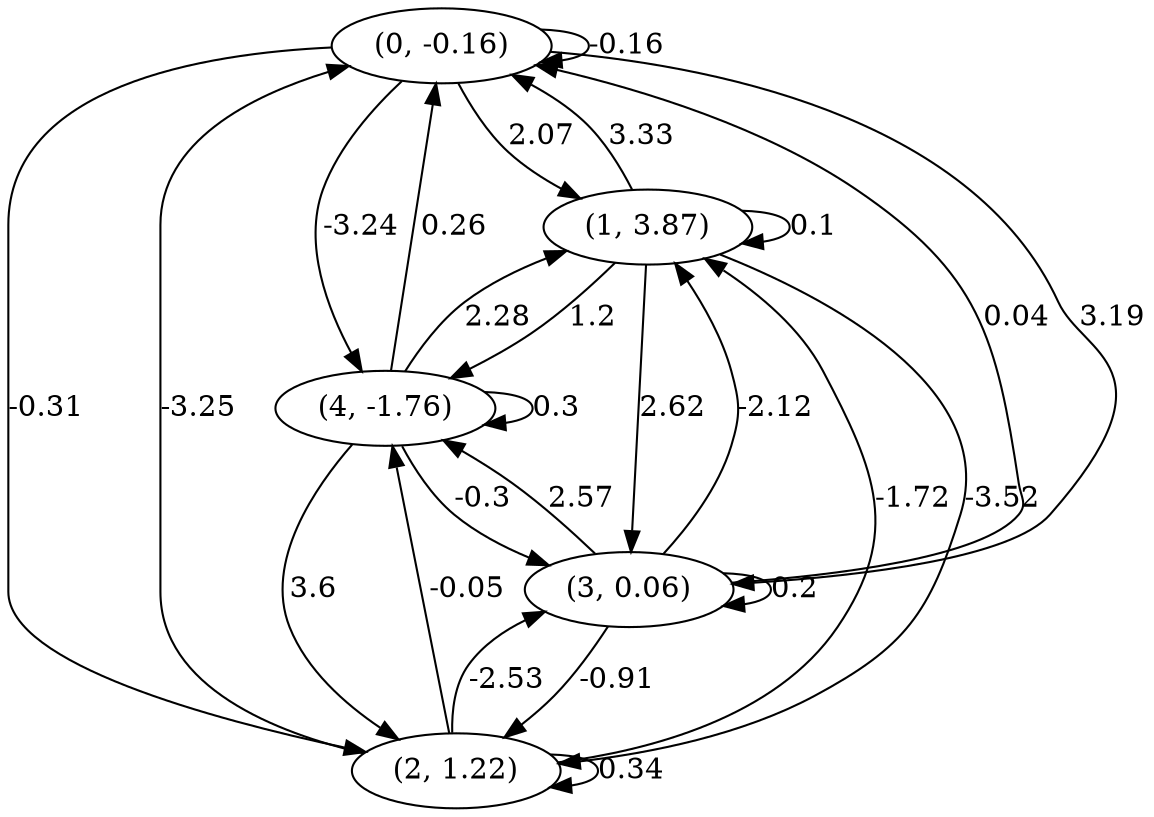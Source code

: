 digraph {
    0 [ label = "(0, -0.16)" ]
    1 [ label = "(1, 3.87)" ]
    2 [ label = "(2, 1.22)" ]
    3 [ label = "(3, 0.06)" ]
    4 [ label = "(4, -1.76)" ]
    0 -> 0 [ label = "-0.16" ]
    1 -> 1 [ label = "0.1" ]
    2 -> 2 [ label = "0.34" ]
    3 -> 3 [ label = "0.2" ]
    4 -> 4 [ label = "0.3" ]
    1 -> 0 [ label = "3.33" ]
    2 -> 0 [ label = "-3.25" ]
    3 -> 0 [ label = "0.04" ]
    4 -> 0 [ label = "0.26" ]
    0 -> 1 [ label = "2.07" ]
    2 -> 1 [ label = "-1.72" ]
    3 -> 1 [ label = "-2.12" ]
    4 -> 1 [ label = "2.28" ]
    0 -> 2 [ label = "-0.31" ]
    1 -> 2 [ label = "-3.52" ]
    3 -> 2 [ label = "-0.91" ]
    4 -> 2 [ label = "3.6" ]
    0 -> 3 [ label = "3.19" ]
    1 -> 3 [ label = "2.62" ]
    2 -> 3 [ label = "-2.53" ]
    4 -> 3 [ label = "-0.3" ]
    0 -> 4 [ label = "-3.24" ]
    1 -> 4 [ label = "1.2" ]
    2 -> 4 [ label = "-0.05" ]
    3 -> 4 [ label = "2.57" ]
}


